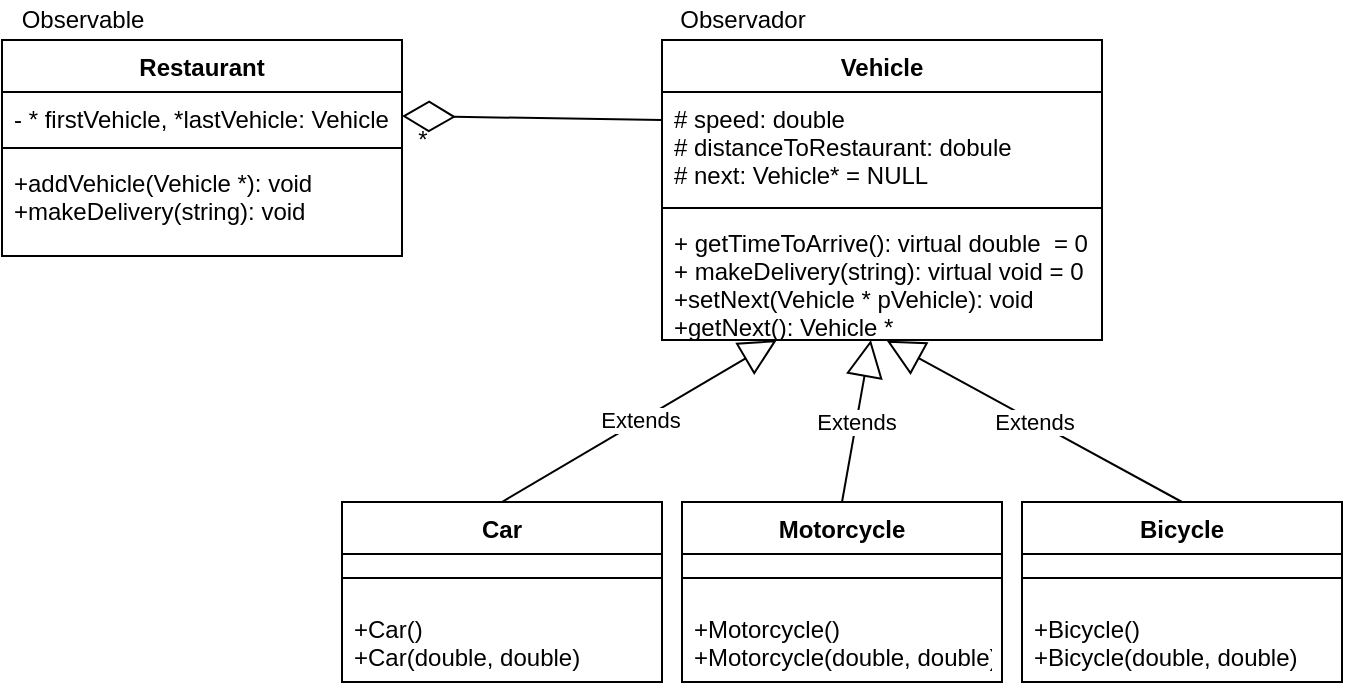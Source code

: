 <mxfile version="14.4.3" type="github">
  <diagram id="C5RBs43oDa-KdzZeNtuy" name="Page-1">
    <mxGraphModel dx="1039" dy="548" grid="1" gridSize="10" guides="1" tooltips="1" connect="1" arrows="1" fold="1" page="1" pageScale="1" pageWidth="827" pageHeight="1169" math="0" shadow="0">
      <root>
        <mxCell id="WIyWlLk6GJQsqaUBKTNV-0" />
        <mxCell id="WIyWlLk6GJQsqaUBKTNV-1" parent="WIyWlLk6GJQsqaUBKTNV-0" />
        <mxCell id="dGmonCcaSxwbUPs2zDwR-0" value="Restaurant" style="swimlane;fontStyle=1;align=center;verticalAlign=top;childLayout=stackLayout;horizontal=1;startSize=26;horizontalStack=0;resizeParent=1;resizeParentMax=0;resizeLast=0;collapsible=1;marginBottom=0;" vertex="1" parent="WIyWlLk6GJQsqaUBKTNV-1">
          <mxGeometry x="90" y="80" width="200" height="108" as="geometry" />
        </mxCell>
        <mxCell id="dGmonCcaSxwbUPs2zDwR-1" value="- * firstVehicle, *lastVehicle: Vehicle " style="text;strokeColor=none;fillColor=none;align=left;verticalAlign=top;spacingLeft=4;spacingRight=4;overflow=hidden;rotatable=0;points=[[0,0.5],[1,0.5]];portConstraint=eastwest;" vertex="1" parent="dGmonCcaSxwbUPs2zDwR-0">
          <mxGeometry y="26" width="200" height="24" as="geometry" />
        </mxCell>
        <mxCell id="dGmonCcaSxwbUPs2zDwR-2" value="" style="line;strokeWidth=1;fillColor=none;align=left;verticalAlign=middle;spacingTop=-1;spacingLeft=3;spacingRight=3;rotatable=0;labelPosition=right;points=[];portConstraint=eastwest;" vertex="1" parent="dGmonCcaSxwbUPs2zDwR-0">
          <mxGeometry y="50" width="200" height="8" as="geometry" />
        </mxCell>
        <mxCell id="dGmonCcaSxwbUPs2zDwR-3" value="+addVehicle(Vehicle *): void&#xa;+makeDelivery(string): void&#xa;" style="text;strokeColor=none;fillColor=none;align=left;verticalAlign=top;spacingLeft=4;spacingRight=4;overflow=hidden;rotatable=0;points=[[0,0.5],[1,0.5]];portConstraint=eastwest;" vertex="1" parent="dGmonCcaSxwbUPs2zDwR-0">
          <mxGeometry y="58" width="200" height="50" as="geometry" />
        </mxCell>
        <mxCell id="dGmonCcaSxwbUPs2zDwR-4" value="Vehicle" style="swimlane;fontStyle=1;align=center;verticalAlign=top;childLayout=stackLayout;horizontal=1;startSize=26;horizontalStack=0;resizeParent=1;resizeParentMax=0;resizeLast=0;collapsible=1;marginBottom=0;" vertex="1" parent="WIyWlLk6GJQsqaUBKTNV-1">
          <mxGeometry x="420" y="80" width="220" height="150" as="geometry" />
        </mxCell>
        <mxCell id="dGmonCcaSxwbUPs2zDwR-5" value="# speed: double&#xa;# distanceToRestaurant: dobule&#xa;# next: Vehicle* = NULL" style="text;strokeColor=none;fillColor=none;align=left;verticalAlign=top;spacingLeft=4;spacingRight=4;overflow=hidden;rotatable=0;points=[[0,0.5],[1,0.5]];portConstraint=eastwest;" vertex="1" parent="dGmonCcaSxwbUPs2zDwR-4">
          <mxGeometry y="26" width="220" height="54" as="geometry" />
        </mxCell>
        <mxCell id="dGmonCcaSxwbUPs2zDwR-6" value="" style="line;strokeWidth=1;fillColor=none;align=left;verticalAlign=middle;spacingTop=-1;spacingLeft=3;spacingRight=3;rotatable=0;labelPosition=right;points=[];portConstraint=eastwest;" vertex="1" parent="dGmonCcaSxwbUPs2zDwR-4">
          <mxGeometry y="80" width="220" height="8" as="geometry" />
        </mxCell>
        <mxCell id="dGmonCcaSxwbUPs2zDwR-7" value="+ getTimeToArrive(): virtual double  = 0&#xa;+ makeDelivery(string): virtual void = 0&#xa;+setNext(Vehicle * pVehicle): void &#xa;+getNext(): Vehicle * " style="text;strokeColor=none;fillColor=none;align=left;verticalAlign=top;spacingLeft=4;spacingRight=4;overflow=hidden;rotatable=0;points=[[0,0.5],[1,0.5]];portConstraint=eastwest;" vertex="1" parent="dGmonCcaSxwbUPs2zDwR-4">
          <mxGeometry y="88" width="220" height="62" as="geometry" />
        </mxCell>
        <mxCell id="dGmonCcaSxwbUPs2zDwR-8" value="Car" style="swimlane;fontStyle=1;align=center;verticalAlign=top;childLayout=stackLayout;horizontal=1;startSize=26;horizontalStack=0;resizeParent=1;resizeParentMax=0;resizeLast=0;collapsible=1;marginBottom=0;" vertex="1" parent="WIyWlLk6GJQsqaUBKTNV-1">
          <mxGeometry x="260" y="311" width="160" height="90" as="geometry" />
        </mxCell>
        <mxCell id="dGmonCcaSxwbUPs2zDwR-10" value="" style="line;strokeWidth=1;fillColor=none;align=left;verticalAlign=middle;spacingTop=-1;spacingLeft=3;spacingRight=3;rotatable=0;labelPosition=right;points=[];portConstraint=eastwest;" vertex="1" parent="dGmonCcaSxwbUPs2zDwR-8">
          <mxGeometry y="26" width="160" height="24" as="geometry" />
        </mxCell>
        <mxCell id="dGmonCcaSxwbUPs2zDwR-11" value="+Car()&#xa;+Car(double, double)&#xa;" style="text;strokeColor=none;fillColor=none;align=left;verticalAlign=top;spacingLeft=4;spacingRight=4;overflow=hidden;rotatable=0;points=[[0,0.5],[1,0.5]];portConstraint=eastwest;" vertex="1" parent="dGmonCcaSxwbUPs2zDwR-8">
          <mxGeometry y="50" width="160" height="40" as="geometry" />
        </mxCell>
        <mxCell id="dGmonCcaSxwbUPs2zDwR-12" value="Bicycle" style="swimlane;fontStyle=1;align=center;verticalAlign=top;childLayout=stackLayout;horizontal=1;startSize=26;horizontalStack=0;resizeParent=1;resizeParentMax=0;resizeLast=0;collapsible=1;marginBottom=0;" vertex="1" parent="WIyWlLk6GJQsqaUBKTNV-1">
          <mxGeometry x="600" y="311" width="160" height="90" as="geometry" />
        </mxCell>
        <mxCell id="dGmonCcaSxwbUPs2zDwR-14" value="" style="line;strokeWidth=1;fillColor=none;align=left;verticalAlign=middle;spacingTop=-1;spacingLeft=3;spacingRight=3;rotatable=0;labelPosition=right;points=[];portConstraint=eastwest;" vertex="1" parent="dGmonCcaSxwbUPs2zDwR-12">
          <mxGeometry y="26" width="160" height="24" as="geometry" />
        </mxCell>
        <mxCell id="dGmonCcaSxwbUPs2zDwR-15" value="+Bicycle()&#xa;+Bicycle(double, double)&#xa;" style="text;strokeColor=none;fillColor=none;align=left;verticalAlign=top;spacingLeft=4;spacingRight=4;overflow=hidden;rotatable=0;points=[[0,0.5],[1,0.5]];portConstraint=eastwest;" vertex="1" parent="dGmonCcaSxwbUPs2zDwR-12">
          <mxGeometry y="50" width="160" height="40" as="geometry" />
        </mxCell>
        <mxCell id="dGmonCcaSxwbUPs2zDwR-16" value="Motorcycle" style="swimlane;fontStyle=1;align=center;verticalAlign=top;childLayout=stackLayout;horizontal=1;startSize=26;horizontalStack=0;resizeParent=1;resizeParentMax=0;resizeLast=0;collapsible=1;marginBottom=0;" vertex="1" parent="WIyWlLk6GJQsqaUBKTNV-1">
          <mxGeometry x="430" y="311" width="160" height="90" as="geometry" />
        </mxCell>
        <mxCell id="dGmonCcaSxwbUPs2zDwR-18" value="" style="line;strokeWidth=1;fillColor=none;align=left;verticalAlign=middle;spacingTop=-1;spacingLeft=3;spacingRight=3;rotatable=0;labelPosition=right;points=[];portConstraint=eastwest;" vertex="1" parent="dGmonCcaSxwbUPs2zDwR-16">
          <mxGeometry y="26" width="160" height="24" as="geometry" />
        </mxCell>
        <mxCell id="dGmonCcaSxwbUPs2zDwR-19" value="+Motorcycle()&#xa;+Motorcycle(double, double)&#xa;" style="text;strokeColor=none;fillColor=none;align=left;verticalAlign=top;spacingLeft=4;spacingRight=4;overflow=hidden;rotatable=0;points=[[0,0.5],[1,0.5]];portConstraint=eastwest;" vertex="1" parent="dGmonCcaSxwbUPs2zDwR-16">
          <mxGeometry y="50" width="160" height="40" as="geometry" />
        </mxCell>
        <mxCell id="dGmonCcaSxwbUPs2zDwR-23" value="Extends" style="endArrow=block;endSize=16;endFill=0;html=1;exitX=0.5;exitY=0;exitDx=0;exitDy=0;" edge="1" parent="WIyWlLk6GJQsqaUBKTNV-1" source="dGmonCcaSxwbUPs2zDwR-8" target="dGmonCcaSxwbUPs2zDwR-7">
          <mxGeometry width="160" relative="1" as="geometry">
            <mxPoint x="390" y="300" as="sourcePoint" />
            <mxPoint x="480" y="273" as="targetPoint" />
          </mxGeometry>
        </mxCell>
        <mxCell id="dGmonCcaSxwbUPs2zDwR-24" value="Extends" style="endArrow=block;endSize=16;endFill=0;html=1;entryX=0.511;entryY=1.006;entryDx=0;entryDy=0;entryPerimeter=0;exitX=0.5;exitY=0;exitDx=0;exitDy=0;" edge="1" parent="WIyWlLk6GJQsqaUBKTNV-1" source="dGmonCcaSxwbUPs2zDwR-12" target="dGmonCcaSxwbUPs2zDwR-7">
          <mxGeometry width="160" relative="1" as="geometry">
            <mxPoint x="500" y="310" as="sourcePoint" />
            <mxPoint x="660" y="310" as="targetPoint" />
          </mxGeometry>
        </mxCell>
        <mxCell id="dGmonCcaSxwbUPs2zDwR-25" value="Extends" style="endArrow=block;endSize=16;endFill=0;html=1;exitX=0.5;exitY=0;exitDx=0;exitDy=0;" edge="1" parent="WIyWlLk6GJQsqaUBKTNV-1" source="dGmonCcaSxwbUPs2zDwR-16" target="dGmonCcaSxwbUPs2zDwR-7">
          <mxGeometry width="160" relative="1" as="geometry">
            <mxPoint x="658.02" y="340.63" as="sourcePoint" />
            <mxPoint x="510" y="232" as="targetPoint" />
          </mxGeometry>
        </mxCell>
        <mxCell id="dGmonCcaSxwbUPs2zDwR-26" value="" style="endArrow=diamondThin;endFill=0;endSize=24;html=1;entryX=1;entryY=0.5;entryDx=0;entryDy=0;exitX=0;exitY=0.259;exitDx=0;exitDy=0;exitPerimeter=0;" edge="1" parent="WIyWlLk6GJQsqaUBKTNV-1" source="dGmonCcaSxwbUPs2zDwR-5" target="dGmonCcaSxwbUPs2zDwR-1">
          <mxGeometry width="160" relative="1" as="geometry">
            <mxPoint x="300" y="170" as="sourcePoint" />
            <mxPoint x="460" y="170" as="targetPoint" />
          </mxGeometry>
        </mxCell>
        <mxCell id="dGmonCcaSxwbUPs2zDwR-27" value="Observable" style="text;html=1;align=center;verticalAlign=middle;resizable=0;points=[];autosize=1;" vertex="1" parent="WIyWlLk6GJQsqaUBKTNV-1">
          <mxGeometry x="90" y="60" width="80" height="20" as="geometry" />
        </mxCell>
        <mxCell id="dGmonCcaSxwbUPs2zDwR-28" value="Observador" style="text;html=1;align=center;verticalAlign=middle;resizable=0;points=[];autosize=1;" vertex="1" parent="WIyWlLk6GJQsqaUBKTNV-1">
          <mxGeometry x="420" y="60" width="80" height="20" as="geometry" />
        </mxCell>
        <mxCell id="dGmonCcaSxwbUPs2zDwR-30" value="*" style="text;html=1;align=center;verticalAlign=middle;resizable=0;points=[];autosize=1;" vertex="1" parent="WIyWlLk6GJQsqaUBKTNV-1">
          <mxGeometry x="290" y="120" width="20" height="20" as="geometry" />
        </mxCell>
      </root>
    </mxGraphModel>
  </diagram>
</mxfile>
